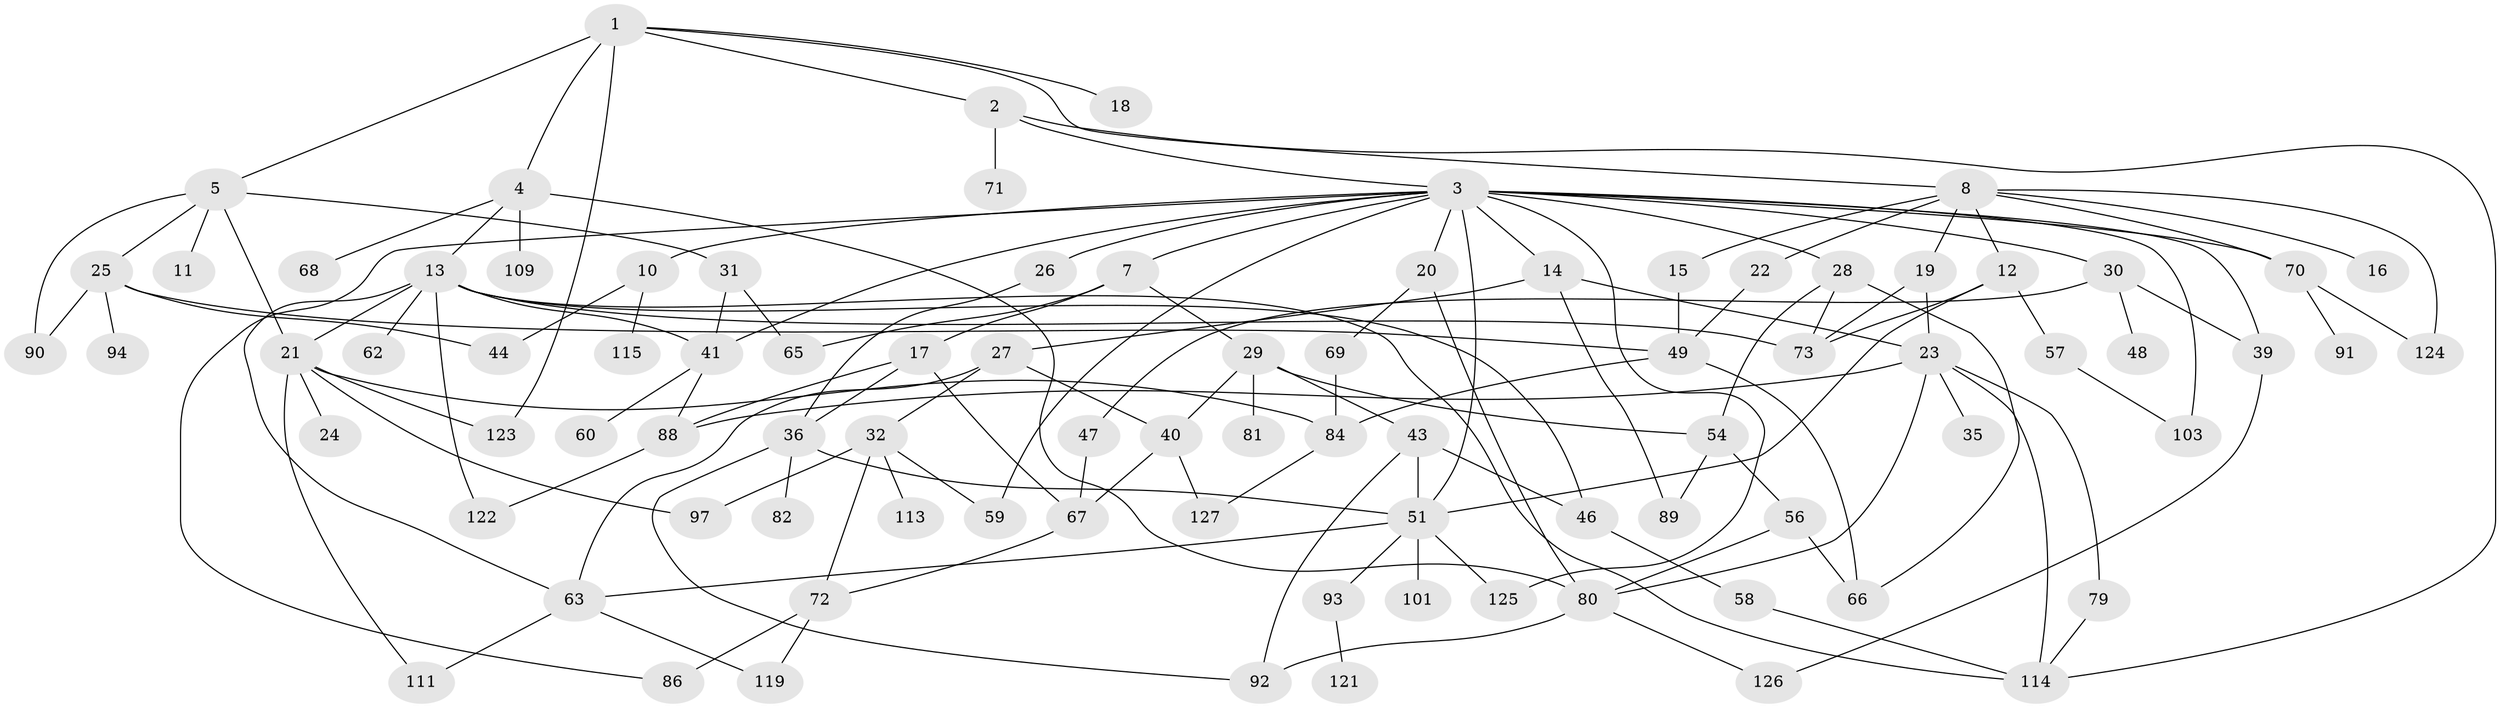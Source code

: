 // Generated by graph-tools (version 1.1) at 2025/51/02/27/25 19:51:38]
// undirected, 88 vertices, 141 edges
graph export_dot {
graph [start="1"]
  node [color=gray90,style=filled];
  1 [super="+42"];
  2;
  3 [super="+6"];
  4 [super="+74"];
  5 [super="+100"];
  7;
  8 [super="+9"];
  10 [super="+38"];
  11;
  12 [super="+50"];
  13 [super="+120"];
  14 [super="+96"];
  15;
  16;
  17 [super="+45"];
  18;
  19;
  20 [super="+104"];
  21 [super="+34"];
  22 [super="+61"];
  23 [super="+117"];
  24;
  25 [super="+52"];
  26 [super="+33"];
  27 [super="+37"];
  28;
  29 [super="+55"];
  30;
  31 [super="+99"];
  32 [super="+128"];
  35;
  36 [super="+130"];
  39 [super="+53"];
  40 [super="+112"];
  41 [super="+85"];
  43 [super="+116"];
  44;
  46;
  47;
  48;
  49 [super="+78"];
  51 [super="+64"];
  54 [super="+75"];
  56;
  57 [super="+98"];
  58;
  59;
  60 [super="+95"];
  62 [super="+110"];
  63 [super="+83"];
  65;
  66 [super="+106"];
  67;
  68;
  69;
  70 [super="+76"];
  71;
  72 [super="+77"];
  73 [super="+105"];
  79;
  80 [super="+108"];
  81;
  82;
  84 [super="+87"];
  86;
  88;
  89 [super="+107"];
  90;
  91;
  92;
  93 [super="+102"];
  94;
  97 [super="+118"];
  101;
  103;
  109;
  111;
  113;
  114 [super="+129"];
  115;
  119;
  121;
  122;
  123;
  124;
  125;
  126;
  127;
  1 -- 2;
  1 -- 4;
  1 -- 5;
  1 -- 8;
  1 -- 18;
  1 -- 123;
  2 -- 3;
  2 -- 71;
  2 -- 114;
  3 -- 7;
  3 -- 14;
  3 -- 26;
  3 -- 41;
  3 -- 51;
  3 -- 103;
  3 -- 70;
  3 -- 10;
  3 -- 20;
  3 -- 86;
  3 -- 59;
  3 -- 28;
  3 -- 125;
  3 -- 30;
  3 -- 39;
  4 -- 13;
  4 -- 68;
  4 -- 109;
  4 -- 80;
  5 -- 11;
  5 -- 21;
  5 -- 25;
  5 -- 31;
  5 -- 90;
  7 -- 17;
  7 -- 29;
  7 -- 65;
  8 -- 19;
  8 -- 22;
  8 -- 70;
  8 -- 124;
  8 -- 16;
  8 -- 12;
  8 -- 15;
  10 -- 44;
  10 -- 115;
  12 -- 51;
  12 -- 73;
  12 -- 57;
  13 -- 46;
  13 -- 62;
  13 -- 114;
  13 -- 41;
  13 -- 21;
  13 -- 73;
  13 -- 122;
  13 -- 63;
  14 -- 27;
  14 -- 23;
  14 -- 89;
  15 -- 49;
  17 -- 67;
  17 -- 88;
  17 -- 36;
  19 -- 23;
  19 -- 73;
  20 -- 69;
  20 -- 80;
  21 -- 24;
  21 -- 123;
  21 -- 97;
  21 -- 84;
  21 -- 111;
  22 -- 49;
  23 -- 35;
  23 -- 79;
  23 -- 80;
  23 -- 88;
  23 -- 114;
  25 -- 49;
  25 -- 90;
  25 -- 44;
  25 -- 94;
  26 -- 36;
  27 -- 32;
  27 -- 63;
  27 -- 40;
  28 -- 54;
  28 -- 73;
  28 -- 66;
  29 -- 43;
  29 -- 40;
  29 -- 81;
  29 -- 54;
  30 -- 39;
  30 -- 47;
  30 -- 48;
  31 -- 65;
  31 -- 41;
  32 -- 97;
  32 -- 113;
  32 -- 72;
  32 -- 59;
  36 -- 82;
  36 -- 51;
  36 -- 92;
  39 -- 126;
  40 -- 67;
  40 -- 127;
  41 -- 60;
  41 -- 88;
  43 -- 51;
  43 -- 92;
  43 -- 46;
  46 -- 58;
  47 -- 67;
  49 -- 84;
  49 -- 66;
  51 -- 101;
  51 -- 125;
  51 -- 63;
  51 -- 93;
  54 -- 56;
  54 -- 89;
  56 -- 66;
  56 -- 80;
  57 -- 103;
  58 -- 114;
  63 -- 111;
  63 -- 119;
  67 -- 72;
  69 -- 84;
  70 -- 91;
  70 -- 124;
  72 -- 119;
  72 -- 86;
  79 -- 114;
  80 -- 92;
  80 -- 126;
  84 -- 127;
  88 -- 122;
  93 -- 121;
}
